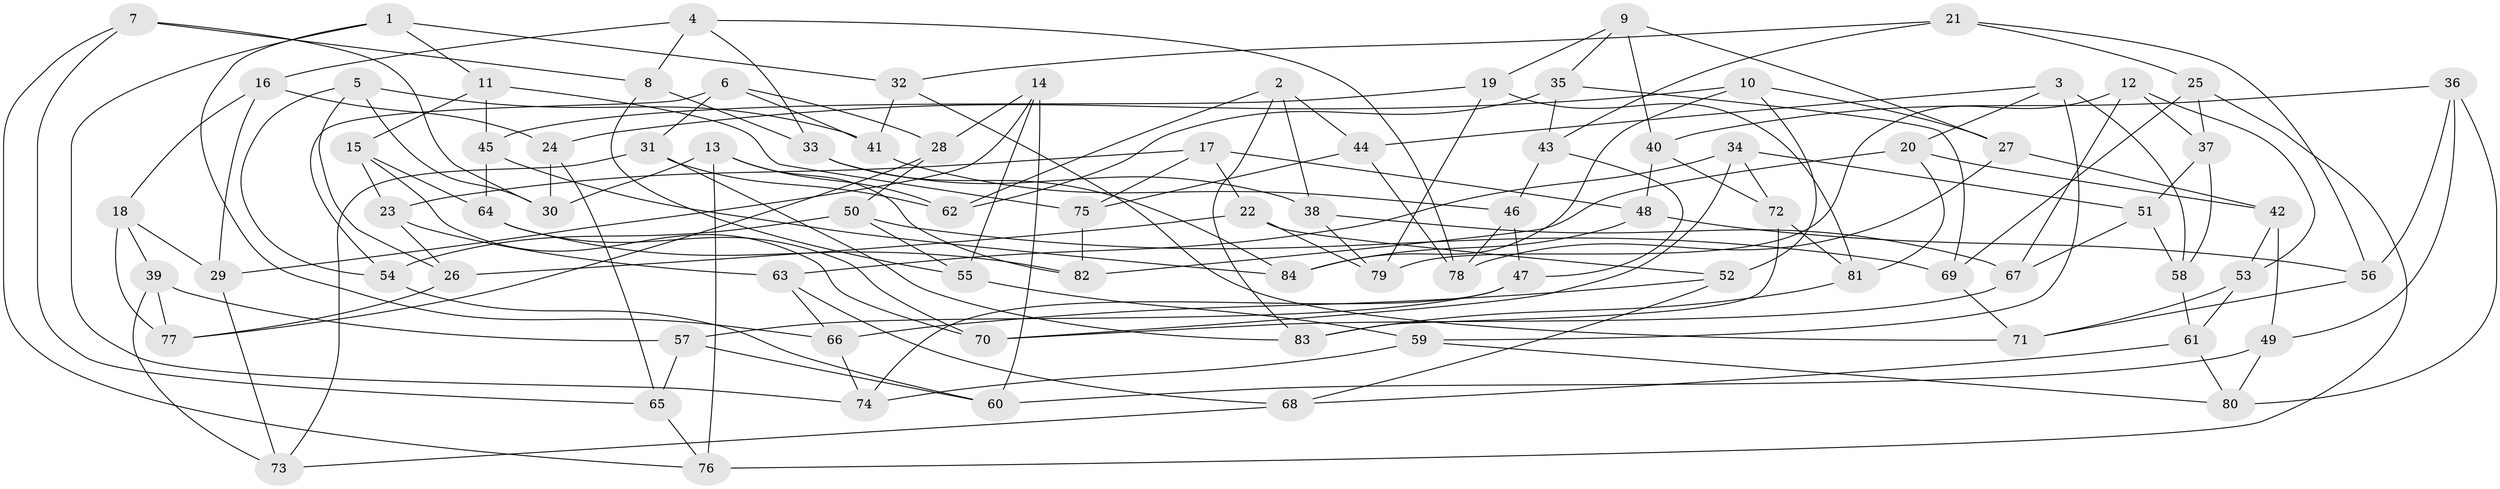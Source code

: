 // Generated by graph-tools (version 1.1) at 2025/58/03/09/25 04:58:22]
// undirected, 84 vertices, 168 edges
graph export_dot {
graph [start="1"]
  node [color=gray90,style=filled];
  1;
  2;
  3;
  4;
  5;
  6;
  7;
  8;
  9;
  10;
  11;
  12;
  13;
  14;
  15;
  16;
  17;
  18;
  19;
  20;
  21;
  22;
  23;
  24;
  25;
  26;
  27;
  28;
  29;
  30;
  31;
  32;
  33;
  34;
  35;
  36;
  37;
  38;
  39;
  40;
  41;
  42;
  43;
  44;
  45;
  46;
  47;
  48;
  49;
  50;
  51;
  52;
  53;
  54;
  55;
  56;
  57;
  58;
  59;
  60;
  61;
  62;
  63;
  64;
  65;
  66;
  67;
  68;
  69;
  70;
  71;
  72;
  73;
  74;
  75;
  76;
  77;
  78;
  79;
  80;
  81;
  82;
  83;
  84;
  1 -- 11;
  1 -- 32;
  1 -- 74;
  1 -- 66;
  2 -- 44;
  2 -- 62;
  2 -- 38;
  2 -- 83;
  3 -- 58;
  3 -- 59;
  3 -- 44;
  3 -- 20;
  4 -- 16;
  4 -- 33;
  4 -- 8;
  4 -- 78;
  5 -- 41;
  5 -- 26;
  5 -- 30;
  5 -- 54;
  6 -- 28;
  6 -- 31;
  6 -- 54;
  6 -- 41;
  7 -- 30;
  7 -- 76;
  7 -- 8;
  7 -- 65;
  8 -- 33;
  8 -- 55;
  9 -- 19;
  9 -- 27;
  9 -- 40;
  9 -- 35;
  10 -- 52;
  10 -- 84;
  10 -- 24;
  10 -- 27;
  11 -- 15;
  11 -- 45;
  11 -- 75;
  12 -- 67;
  12 -- 37;
  12 -- 79;
  12 -- 53;
  13 -- 62;
  13 -- 82;
  13 -- 30;
  13 -- 76;
  14 -- 60;
  14 -- 28;
  14 -- 29;
  14 -- 55;
  15 -- 64;
  15 -- 23;
  15 -- 70;
  16 -- 29;
  16 -- 18;
  16 -- 24;
  17 -- 23;
  17 -- 48;
  17 -- 75;
  17 -- 22;
  18 -- 29;
  18 -- 39;
  18 -- 77;
  19 -- 45;
  19 -- 81;
  19 -- 79;
  20 -- 81;
  20 -- 82;
  20 -- 42;
  21 -- 56;
  21 -- 25;
  21 -- 32;
  21 -- 43;
  22 -- 79;
  22 -- 52;
  22 -- 26;
  23 -- 26;
  23 -- 63;
  24 -- 65;
  24 -- 30;
  25 -- 37;
  25 -- 76;
  25 -- 69;
  26 -- 77;
  27 -- 78;
  27 -- 42;
  28 -- 77;
  28 -- 50;
  29 -- 73;
  31 -- 73;
  31 -- 83;
  31 -- 62;
  32 -- 41;
  32 -- 71;
  33 -- 84;
  33 -- 38;
  34 -- 51;
  34 -- 70;
  34 -- 63;
  34 -- 72;
  35 -- 43;
  35 -- 69;
  35 -- 62;
  36 -- 56;
  36 -- 49;
  36 -- 80;
  36 -- 40;
  37 -- 51;
  37 -- 58;
  38 -- 67;
  38 -- 79;
  39 -- 77;
  39 -- 73;
  39 -- 57;
  40 -- 48;
  40 -- 72;
  41 -- 46;
  42 -- 49;
  42 -- 53;
  43 -- 47;
  43 -- 46;
  44 -- 78;
  44 -- 75;
  45 -- 64;
  45 -- 84;
  46 -- 78;
  46 -- 47;
  47 -- 74;
  47 -- 57;
  48 -- 56;
  48 -- 84;
  49 -- 60;
  49 -- 80;
  50 -- 55;
  50 -- 69;
  50 -- 54;
  51 -- 67;
  51 -- 58;
  52 -- 68;
  52 -- 66;
  53 -- 61;
  53 -- 71;
  54 -- 60;
  55 -- 59;
  56 -- 71;
  57 -- 60;
  57 -- 65;
  58 -- 61;
  59 -- 80;
  59 -- 74;
  61 -- 68;
  61 -- 80;
  63 -- 68;
  63 -- 66;
  64 -- 70;
  64 -- 82;
  65 -- 76;
  66 -- 74;
  67 -- 70;
  68 -- 73;
  69 -- 71;
  72 -- 81;
  72 -- 83;
  75 -- 82;
  81 -- 83;
}
